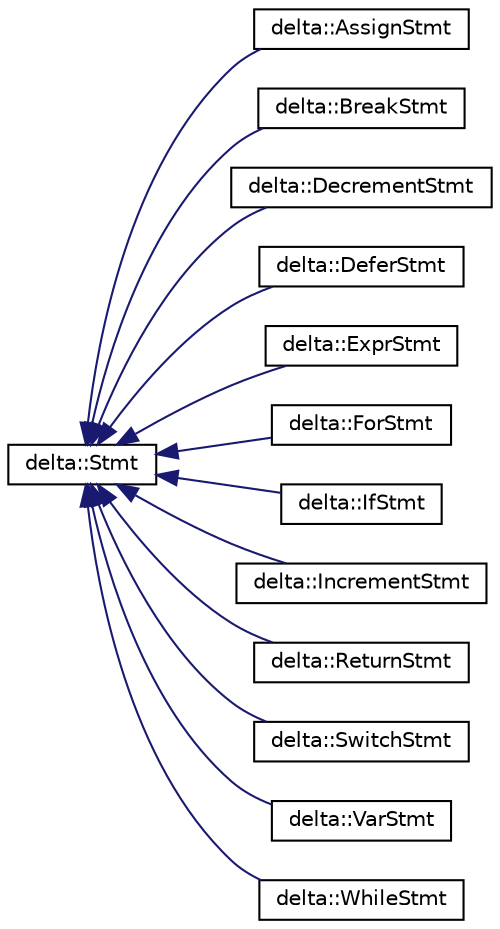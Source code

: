 digraph "Graphical Class Hierarchy"
{
  edge [fontname="Helvetica",fontsize="10",labelfontname="Helvetica",labelfontsize="10"];
  node [fontname="Helvetica",fontsize="10",shape=record];
  rankdir="LR";
  Node0 [label="delta::Stmt",height=0.2,width=0.4,color="black", fillcolor="white", style="filled",URL="$classdelta_1_1_stmt.html"];
  Node0 -> Node1 [dir="back",color="midnightblue",fontsize="10",style="solid",fontname="Helvetica"];
  Node1 [label="delta::AssignStmt",height=0.2,width=0.4,color="black", fillcolor="white", style="filled",URL="$classdelta_1_1_assign_stmt.html"];
  Node0 -> Node2 [dir="back",color="midnightblue",fontsize="10",style="solid",fontname="Helvetica"];
  Node2 [label="delta::BreakStmt",height=0.2,width=0.4,color="black", fillcolor="white", style="filled",URL="$classdelta_1_1_break_stmt.html"];
  Node0 -> Node3 [dir="back",color="midnightblue",fontsize="10",style="solid",fontname="Helvetica"];
  Node3 [label="delta::DecrementStmt",height=0.2,width=0.4,color="black", fillcolor="white", style="filled",URL="$classdelta_1_1_decrement_stmt.html"];
  Node0 -> Node4 [dir="back",color="midnightblue",fontsize="10",style="solid",fontname="Helvetica"];
  Node4 [label="delta::DeferStmt",height=0.2,width=0.4,color="black", fillcolor="white", style="filled",URL="$classdelta_1_1_defer_stmt.html"];
  Node0 -> Node5 [dir="back",color="midnightblue",fontsize="10",style="solid",fontname="Helvetica"];
  Node5 [label="delta::ExprStmt",height=0.2,width=0.4,color="black", fillcolor="white", style="filled",URL="$classdelta_1_1_expr_stmt.html",tooltip="A statement that consists of the evaluation of a single expression. "];
  Node0 -> Node6 [dir="back",color="midnightblue",fontsize="10",style="solid",fontname="Helvetica"];
  Node6 [label="delta::ForStmt",height=0.2,width=0.4,color="black", fillcolor="white", style="filled",URL="$classdelta_1_1_for_stmt.html"];
  Node0 -> Node7 [dir="back",color="midnightblue",fontsize="10",style="solid",fontname="Helvetica"];
  Node7 [label="delta::IfStmt",height=0.2,width=0.4,color="black", fillcolor="white", style="filled",URL="$classdelta_1_1_if_stmt.html"];
  Node0 -> Node8 [dir="back",color="midnightblue",fontsize="10",style="solid",fontname="Helvetica"];
  Node8 [label="delta::IncrementStmt",height=0.2,width=0.4,color="black", fillcolor="white", style="filled",URL="$classdelta_1_1_increment_stmt.html"];
  Node0 -> Node9 [dir="back",color="midnightblue",fontsize="10",style="solid",fontname="Helvetica"];
  Node9 [label="delta::ReturnStmt",height=0.2,width=0.4,color="black", fillcolor="white", style="filled",URL="$classdelta_1_1_return_stmt.html"];
  Node0 -> Node10 [dir="back",color="midnightblue",fontsize="10",style="solid",fontname="Helvetica"];
  Node10 [label="delta::SwitchStmt",height=0.2,width=0.4,color="black", fillcolor="white", style="filled",URL="$classdelta_1_1_switch_stmt.html"];
  Node0 -> Node11 [dir="back",color="midnightblue",fontsize="10",style="solid",fontname="Helvetica"];
  Node11 [label="delta::VarStmt",height=0.2,width=0.4,color="black", fillcolor="white", style="filled",URL="$classdelta_1_1_var_stmt.html"];
  Node0 -> Node12 [dir="back",color="midnightblue",fontsize="10",style="solid",fontname="Helvetica"];
  Node12 [label="delta::WhileStmt",height=0.2,width=0.4,color="black", fillcolor="white", style="filled",URL="$classdelta_1_1_while_stmt.html"];
}
